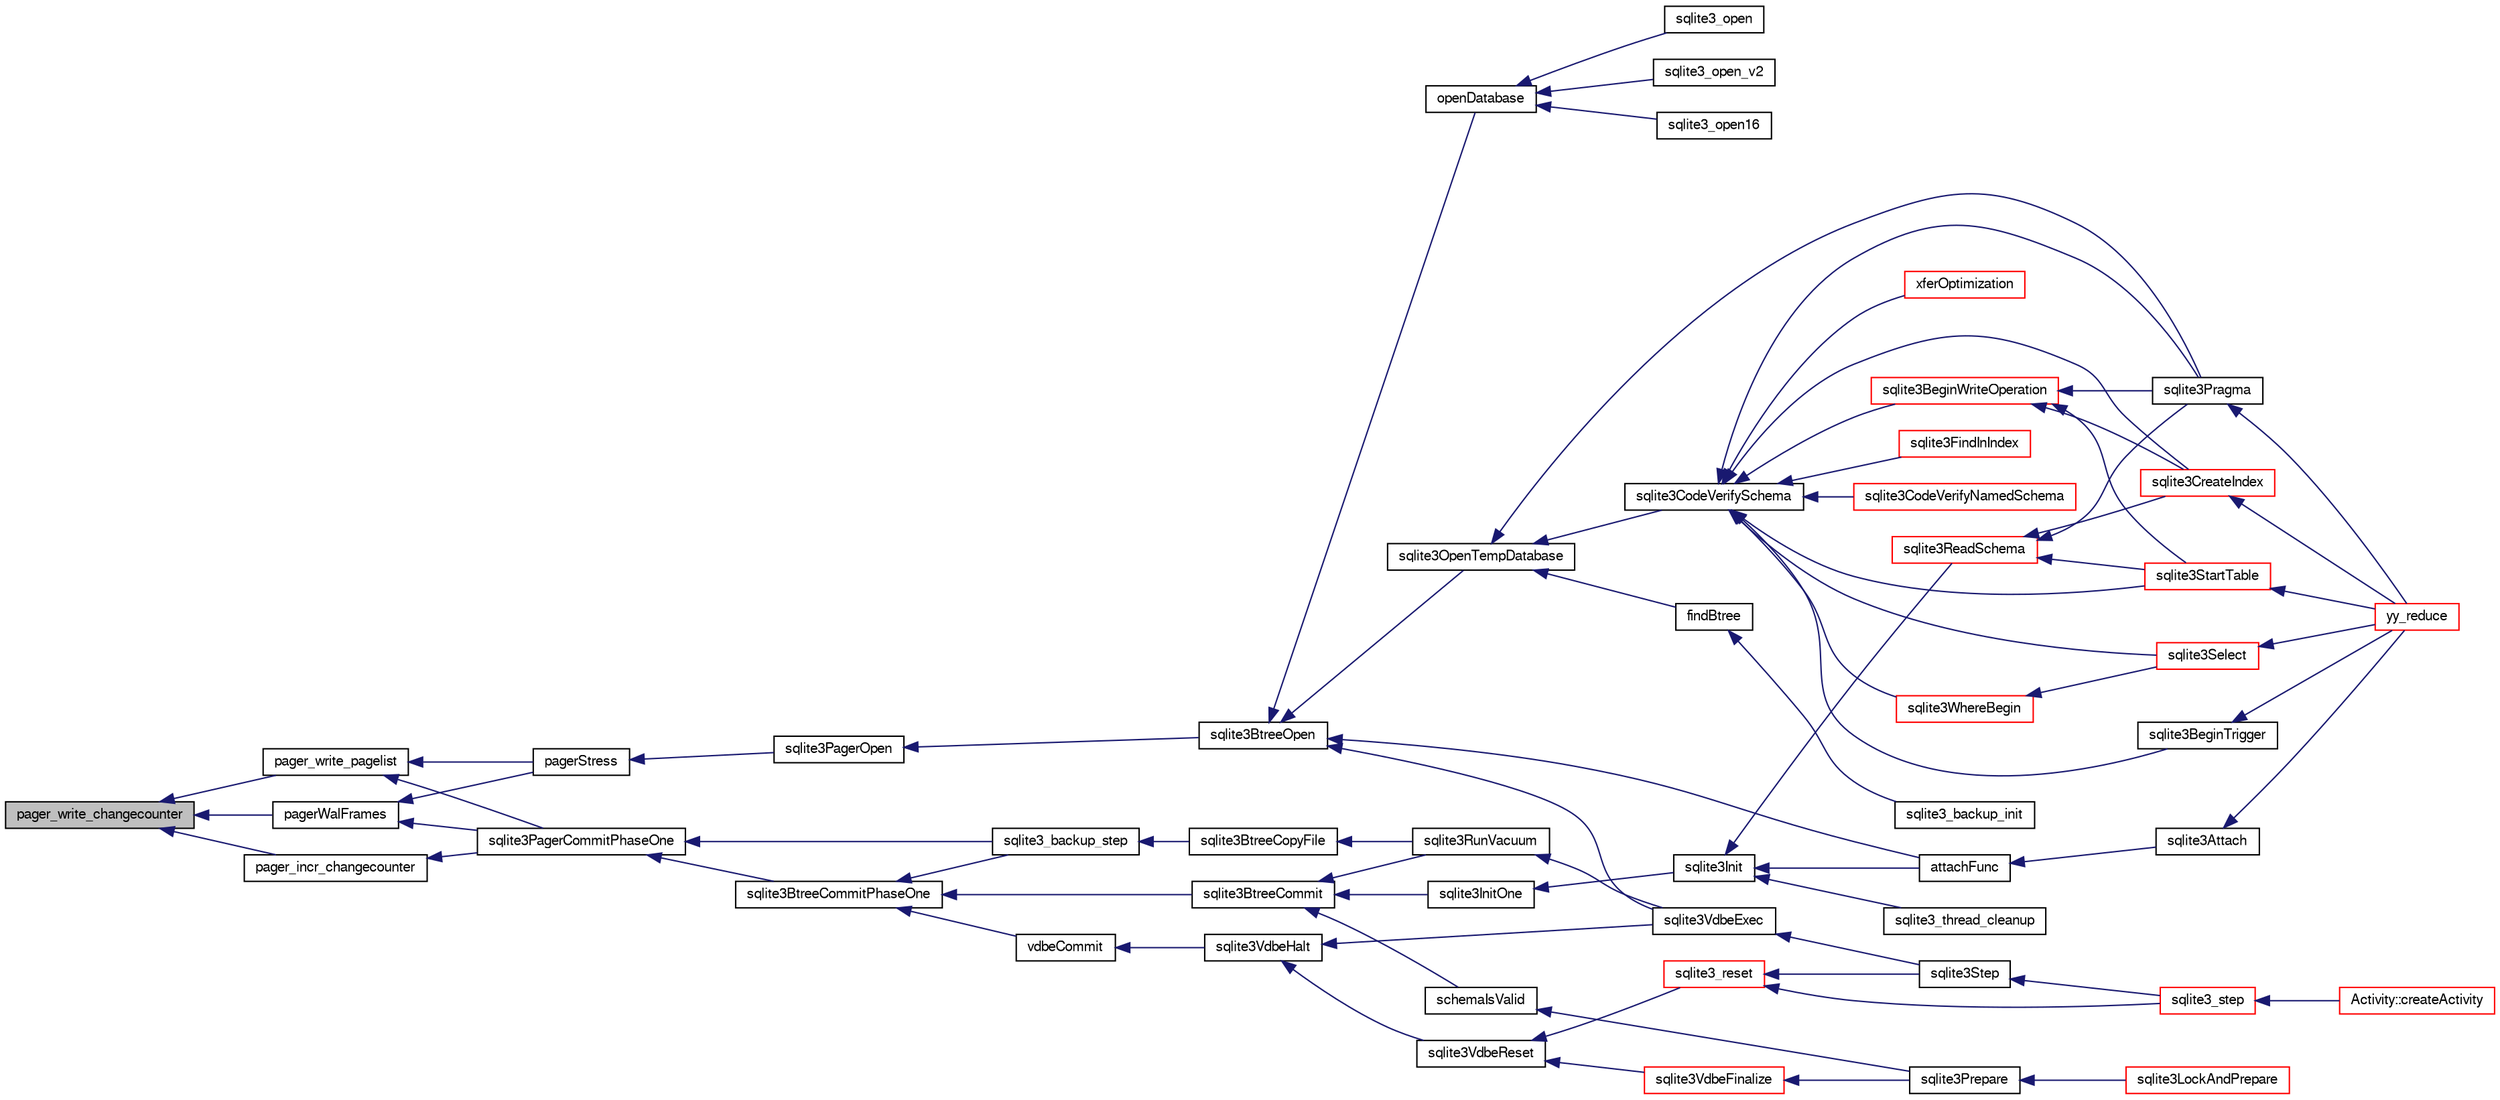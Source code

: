 digraph "pager_write_changecounter"
{
  edge [fontname="FreeSans",fontsize="10",labelfontname="FreeSans",labelfontsize="10"];
  node [fontname="FreeSans",fontsize="10",shape=record];
  rankdir="LR";
  Node197690 [label="pager_write_changecounter",height=0.2,width=0.4,color="black", fillcolor="grey75", style="filled", fontcolor="black"];
  Node197690 -> Node197691 [dir="back",color="midnightblue",fontsize="10",style="solid",fontname="FreeSans"];
  Node197691 [label="pagerWalFrames",height=0.2,width=0.4,color="black", fillcolor="white", style="filled",URL="$sqlite3_8c.html#a1675dba6bfeb50d8aa8a0509103fd004"];
  Node197691 -> Node197692 [dir="back",color="midnightblue",fontsize="10",style="solid",fontname="FreeSans"];
  Node197692 [label="pagerStress",height=0.2,width=0.4,color="black", fillcolor="white", style="filled",URL="$sqlite3_8c.html#abb21a3a371038e9e3e69af0f21a1b386"];
  Node197692 -> Node197693 [dir="back",color="midnightblue",fontsize="10",style="solid",fontname="FreeSans"];
  Node197693 [label="sqlite3PagerOpen",height=0.2,width=0.4,color="black", fillcolor="white", style="filled",URL="$sqlite3_8c.html#a5b4a74e8a1754922c482b7af19b30611"];
  Node197693 -> Node197694 [dir="back",color="midnightblue",fontsize="10",style="solid",fontname="FreeSans"];
  Node197694 [label="sqlite3BtreeOpen",height=0.2,width=0.4,color="black", fillcolor="white", style="filled",URL="$sqlite3_8c.html#a13dcb44dc34af6ce9d38de9c5aa975f9"];
  Node197694 -> Node197695 [dir="back",color="midnightblue",fontsize="10",style="solid",fontname="FreeSans"];
  Node197695 [label="sqlite3VdbeExec",height=0.2,width=0.4,color="black", fillcolor="white", style="filled",URL="$sqlite3_8c.html#a8ce40a614bdc56719c4d642b1e4dfb21"];
  Node197695 -> Node197696 [dir="back",color="midnightblue",fontsize="10",style="solid",fontname="FreeSans"];
  Node197696 [label="sqlite3Step",height=0.2,width=0.4,color="black", fillcolor="white", style="filled",URL="$sqlite3_8c.html#a3f2872e873e2758a4beedad1d5113554"];
  Node197696 -> Node197697 [dir="back",color="midnightblue",fontsize="10",style="solid",fontname="FreeSans"];
  Node197697 [label="sqlite3_step",height=0.2,width=0.4,color="red", fillcolor="white", style="filled",URL="$sqlite3_8h.html#ac1e491ce36b7471eb28387f7d3c74334"];
  Node197697 -> Node197698 [dir="back",color="midnightblue",fontsize="10",style="solid",fontname="FreeSans"];
  Node197698 [label="Activity::createActivity",height=0.2,width=0.4,color="red", fillcolor="white", style="filled",URL="$classActivity.html#a813cc5e52c14ab49b39014c134e3425b"];
  Node197694 -> Node197723 [dir="back",color="midnightblue",fontsize="10",style="solid",fontname="FreeSans"];
  Node197723 [label="attachFunc",height=0.2,width=0.4,color="black", fillcolor="white", style="filled",URL="$sqlite3_8c.html#a69cb751a7da501b9a0aa37e0d7c3eaf7"];
  Node197723 -> Node197724 [dir="back",color="midnightblue",fontsize="10",style="solid",fontname="FreeSans"];
  Node197724 [label="sqlite3Attach",height=0.2,width=0.4,color="black", fillcolor="white", style="filled",URL="$sqlite3_8c.html#ae0907fe0b43cc1b4c7e6a16213e8546f"];
  Node197724 -> Node197725 [dir="back",color="midnightblue",fontsize="10",style="solid",fontname="FreeSans"];
  Node197725 [label="yy_reduce",height=0.2,width=0.4,color="red", fillcolor="white", style="filled",URL="$sqlite3_8c.html#a7c419a9b25711c666a9a2449ef377f14"];
  Node197694 -> Node197956 [dir="back",color="midnightblue",fontsize="10",style="solid",fontname="FreeSans"];
  Node197956 [label="sqlite3OpenTempDatabase",height=0.2,width=0.4,color="black", fillcolor="white", style="filled",URL="$sqlite3_8c.html#aaf3088380b731428b72d3b5777f93755"];
  Node197956 -> Node197900 [dir="back",color="midnightblue",fontsize="10",style="solid",fontname="FreeSans"];
  Node197900 [label="findBtree",height=0.2,width=0.4,color="black", fillcolor="white", style="filled",URL="$sqlite3_8c.html#ab4ee5743b77efd7f8832bf0b9315f973"];
  Node197900 -> Node197901 [dir="back",color="midnightblue",fontsize="10",style="solid",fontname="FreeSans"];
  Node197901 [label="sqlite3_backup_init",height=0.2,width=0.4,color="black", fillcolor="white", style="filled",URL="$sqlite3_8h.html#a9c9aa9e8edeb9910d93148a6621c1097"];
  Node197956 -> Node197957 [dir="back",color="midnightblue",fontsize="10",style="solid",fontname="FreeSans"];
  Node197957 [label="sqlite3CodeVerifySchema",height=0.2,width=0.4,color="black", fillcolor="white", style="filled",URL="$sqlite3_8c.html#ad9d8708d96f8416ec59ebf41c57000f9"];
  Node197957 -> Node197776 [dir="back",color="midnightblue",fontsize="10",style="solid",fontname="FreeSans"];
  Node197776 [label="sqlite3FindInIndex",height=0.2,width=0.4,color="red", fillcolor="white", style="filled",URL="$sqlite3_8c.html#af7d8c56ab0231f44bb5f87b3fafeffb2"];
  Node197957 -> Node197817 [dir="back",color="midnightblue",fontsize="10",style="solid",fontname="FreeSans"];
  Node197817 [label="sqlite3StartTable",height=0.2,width=0.4,color="red", fillcolor="white", style="filled",URL="$sqlite3_8c.html#af49b4395f39d9078a0dda2484c183012"];
  Node197817 -> Node197725 [dir="back",color="midnightblue",fontsize="10",style="solid",fontname="FreeSans"];
  Node197957 -> Node197734 [dir="back",color="midnightblue",fontsize="10",style="solid",fontname="FreeSans"];
  Node197734 [label="sqlite3CreateIndex",height=0.2,width=0.4,color="red", fillcolor="white", style="filled",URL="$sqlite3_8c.html#a8dbe5e590ab6c58a8c45f34f7c81e825"];
  Node197734 -> Node197725 [dir="back",color="midnightblue",fontsize="10",style="solid",fontname="FreeSans"];
  Node197957 -> Node197958 [dir="back",color="midnightblue",fontsize="10",style="solid",fontname="FreeSans"];
  Node197958 [label="sqlite3CodeVerifyNamedSchema",height=0.2,width=0.4,color="red", fillcolor="white", style="filled",URL="$sqlite3_8c.html#a30331e33b8e462cbe3aa83c8bddb8c0e"];
  Node197957 -> Node197959 [dir="back",color="midnightblue",fontsize="10",style="solid",fontname="FreeSans"];
  Node197959 [label="sqlite3BeginWriteOperation",height=0.2,width=0.4,color="red", fillcolor="white", style="filled",URL="$sqlite3_8c.html#a21b1b811bbe305f922244f8913c87f10"];
  Node197959 -> Node197817 [dir="back",color="midnightblue",fontsize="10",style="solid",fontname="FreeSans"];
  Node197959 -> Node197734 [dir="back",color="midnightblue",fontsize="10",style="solid",fontname="FreeSans"];
  Node197959 -> Node197773 [dir="back",color="midnightblue",fontsize="10",style="solid",fontname="FreeSans"];
  Node197773 [label="sqlite3Pragma",height=0.2,width=0.4,color="black", fillcolor="white", style="filled",URL="$sqlite3_8c.html#a111391370f58f8e6a6eca51fd34d62ed"];
  Node197773 -> Node197725 [dir="back",color="midnightblue",fontsize="10",style="solid",fontname="FreeSans"];
  Node197957 -> Node197754 [dir="back",color="midnightblue",fontsize="10",style="solid",fontname="FreeSans"];
  Node197754 [label="xferOptimization",height=0.2,width=0.4,color="red", fillcolor="white", style="filled",URL="$sqlite3_8c.html#ae85c90f7d064fe83f4ed930e708855d2"];
  Node197957 -> Node197773 [dir="back",color="midnightblue",fontsize="10",style="solid",fontname="FreeSans"];
  Node197957 -> Node197774 [dir="back",color="midnightblue",fontsize="10",style="solid",fontname="FreeSans"];
  Node197774 [label="sqlite3Select",height=0.2,width=0.4,color="red", fillcolor="white", style="filled",URL="$sqlite3_8c.html#a2465ee8c956209ba4b272477b7c21a45"];
  Node197774 -> Node197725 [dir="back",color="midnightblue",fontsize="10",style="solid",fontname="FreeSans"];
  Node197957 -> Node197753 [dir="back",color="midnightblue",fontsize="10",style="solid",fontname="FreeSans"];
  Node197753 [label="sqlite3BeginTrigger",height=0.2,width=0.4,color="black", fillcolor="white", style="filled",URL="$sqlite3_8c.html#ac20a731dbd52edec68a09962c7f39a4c"];
  Node197753 -> Node197725 [dir="back",color="midnightblue",fontsize="10",style="solid",fontname="FreeSans"];
  Node197957 -> Node197790 [dir="back",color="midnightblue",fontsize="10",style="solid",fontname="FreeSans"];
  Node197790 [label="sqlite3WhereBegin",height=0.2,width=0.4,color="red", fillcolor="white", style="filled",URL="$sqlite3_8c.html#acad049f5c9a96a8118cffd5e5ce89f7c"];
  Node197790 -> Node197774 [dir="back",color="midnightblue",fontsize="10",style="solid",fontname="FreeSans"];
  Node197956 -> Node197773 [dir="back",color="midnightblue",fontsize="10",style="solid",fontname="FreeSans"];
  Node197694 -> Node197930 [dir="back",color="midnightblue",fontsize="10",style="solid",fontname="FreeSans"];
  Node197930 [label="openDatabase",height=0.2,width=0.4,color="black", fillcolor="white", style="filled",URL="$sqlite3_8c.html#a6a9c3bc3a64234e863413f41db473758"];
  Node197930 -> Node197931 [dir="back",color="midnightblue",fontsize="10",style="solid",fontname="FreeSans"];
  Node197931 [label="sqlite3_open",height=0.2,width=0.4,color="black", fillcolor="white", style="filled",URL="$sqlite3_8h.html#a97ba966ed1acc38409786258268f5f71"];
  Node197930 -> Node197932 [dir="back",color="midnightblue",fontsize="10",style="solid",fontname="FreeSans"];
  Node197932 [label="sqlite3_open_v2",height=0.2,width=0.4,color="black", fillcolor="white", style="filled",URL="$sqlite3_8h.html#a140fe275b6975dc867cea50a65a217c4"];
  Node197930 -> Node197933 [dir="back",color="midnightblue",fontsize="10",style="solid",fontname="FreeSans"];
  Node197933 [label="sqlite3_open16",height=0.2,width=0.4,color="black", fillcolor="white", style="filled",URL="$sqlite3_8h.html#adbc401bb96713f32e553db32f6f3ca33"];
  Node197691 -> Node197961 [dir="back",color="midnightblue",fontsize="10",style="solid",fontname="FreeSans"];
  Node197961 [label="sqlite3PagerCommitPhaseOne",height=0.2,width=0.4,color="black", fillcolor="white", style="filled",URL="$sqlite3_8c.html#a2baf986bff9120486e9acc5951494ea7"];
  Node197961 -> Node197962 [dir="back",color="midnightblue",fontsize="10",style="solid",fontname="FreeSans"];
  Node197962 [label="sqlite3BtreeCommitPhaseOne",height=0.2,width=0.4,color="black", fillcolor="white", style="filled",URL="$sqlite3_8c.html#ae266cba101e64ad99a166f237532e262"];
  Node197962 -> Node197963 [dir="back",color="midnightblue",fontsize="10",style="solid",fontname="FreeSans"];
  Node197963 [label="sqlite3BtreeCommit",height=0.2,width=0.4,color="black", fillcolor="white", style="filled",URL="$sqlite3_8c.html#a8e56ab314556935f9f73080147d26419"];
  Node197963 -> Node197721 [dir="back",color="midnightblue",fontsize="10",style="solid",fontname="FreeSans"];
  Node197721 [label="sqlite3InitOne",height=0.2,width=0.4,color="black", fillcolor="white", style="filled",URL="$sqlite3_8c.html#ac4318b25df65269906b0379251fe9b85"];
  Node197721 -> Node197722 [dir="back",color="midnightblue",fontsize="10",style="solid",fontname="FreeSans"];
  Node197722 [label="sqlite3Init",height=0.2,width=0.4,color="black", fillcolor="white", style="filled",URL="$sqlite3_8c.html#aed74e3dc765631a833f522f425ff5a48"];
  Node197722 -> Node197723 [dir="back",color="midnightblue",fontsize="10",style="solid",fontname="FreeSans"];
  Node197722 -> Node197727 [dir="back",color="midnightblue",fontsize="10",style="solid",fontname="FreeSans"];
  Node197727 [label="sqlite3ReadSchema",height=0.2,width=0.4,color="red", fillcolor="white", style="filled",URL="$sqlite3_8c.html#ac41a97f30334f7d35b2b5713097eca90"];
  Node197727 -> Node197817 [dir="back",color="midnightblue",fontsize="10",style="solid",fontname="FreeSans"];
  Node197727 -> Node197734 [dir="back",color="midnightblue",fontsize="10",style="solid",fontname="FreeSans"];
  Node197727 -> Node197773 [dir="back",color="midnightblue",fontsize="10",style="solid",fontname="FreeSans"];
  Node197722 -> Node197821 [dir="back",color="midnightblue",fontsize="10",style="solid",fontname="FreeSans"];
  Node197821 [label="sqlite3_thread_cleanup",height=0.2,width=0.4,color="black", fillcolor="white", style="filled",URL="$sqlite3_8h.html#a34980c829db84f02e1a1599063469f06"];
  Node197963 -> Node197906 [dir="back",color="midnightblue",fontsize="10",style="solid",fontname="FreeSans"];
  Node197906 [label="schemaIsValid",height=0.2,width=0.4,color="black", fillcolor="white", style="filled",URL="$sqlite3_8c.html#a7c466fe28e7ca6f46b8bf72c46d9738d"];
  Node197906 -> Node197874 [dir="back",color="midnightblue",fontsize="10",style="solid",fontname="FreeSans"];
  Node197874 [label="sqlite3Prepare",height=0.2,width=0.4,color="black", fillcolor="white", style="filled",URL="$sqlite3_8c.html#acb25890858d0bf4b12eb7aae569f0c7b"];
  Node197874 -> Node197875 [dir="back",color="midnightblue",fontsize="10",style="solid",fontname="FreeSans"];
  Node197875 [label="sqlite3LockAndPrepare",height=0.2,width=0.4,color="red", fillcolor="white", style="filled",URL="$sqlite3_8c.html#a5db1ec5589aa2b02c6d979211a8789bd"];
  Node197963 -> Node197881 [dir="back",color="midnightblue",fontsize="10",style="solid",fontname="FreeSans"];
  Node197881 [label="sqlite3RunVacuum",height=0.2,width=0.4,color="black", fillcolor="white", style="filled",URL="$sqlite3_8c.html#a5e83ddc7b3e7e8e79ad5d1fc92de1d2f"];
  Node197881 -> Node197695 [dir="back",color="midnightblue",fontsize="10",style="solid",fontname="FreeSans"];
  Node197962 -> Node197908 [dir="back",color="midnightblue",fontsize="10",style="solid",fontname="FreeSans"];
  Node197908 [label="sqlite3_backup_step",height=0.2,width=0.4,color="black", fillcolor="white", style="filled",URL="$sqlite3_8h.html#a1699b75e98d082eebc465a9e64c35269"];
  Node197908 -> Node197909 [dir="back",color="midnightblue",fontsize="10",style="solid",fontname="FreeSans"];
  Node197909 [label="sqlite3BtreeCopyFile",height=0.2,width=0.4,color="black", fillcolor="white", style="filled",URL="$sqlite3_8c.html#a4d9e19a79f0d5c1dfcef0bd137ae83f9"];
  Node197909 -> Node197881 [dir="back",color="midnightblue",fontsize="10",style="solid",fontname="FreeSans"];
  Node197962 -> Node197964 [dir="back",color="midnightblue",fontsize="10",style="solid",fontname="FreeSans"];
  Node197964 [label="vdbeCommit",height=0.2,width=0.4,color="black", fillcolor="white", style="filled",URL="$sqlite3_8c.html#a5d7f1e0625451b987728f600cfe1b92d"];
  Node197964 -> Node197914 [dir="back",color="midnightblue",fontsize="10",style="solid",fontname="FreeSans"];
  Node197914 [label="sqlite3VdbeHalt",height=0.2,width=0.4,color="black", fillcolor="white", style="filled",URL="$sqlite3_8c.html#a8d1d99703d999190fbc35ecc981cb709"];
  Node197914 -> Node197915 [dir="back",color="midnightblue",fontsize="10",style="solid",fontname="FreeSans"];
  Node197915 [label="sqlite3VdbeReset",height=0.2,width=0.4,color="black", fillcolor="white", style="filled",URL="$sqlite3_8c.html#a315a913742f7267f90d46d41446353b1"];
  Node197915 -> Node197916 [dir="back",color="midnightblue",fontsize="10",style="solid",fontname="FreeSans"];
  Node197916 [label="sqlite3VdbeFinalize",height=0.2,width=0.4,color="red", fillcolor="white", style="filled",URL="$sqlite3_8c.html#af81e0c8d03b71610d3a826469f67bbd4"];
  Node197916 -> Node197874 [dir="back",color="midnightblue",fontsize="10",style="solid",fontname="FreeSans"];
  Node197915 -> Node197923 [dir="back",color="midnightblue",fontsize="10",style="solid",fontname="FreeSans"];
  Node197923 [label="sqlite3_reset",height=0.2,width=0.4,color="red", fillcolor="white", style="filled",URL="$sqlite3_8h.html#a758efebc2e95694959ab0e74b397984c"];
  Node197923 -> Node197696 [dir="back",color="midnightblue",fontsize="10",style="solid",fontname="FreeSans"];
  Node197923 -> Node197697 [dir="back",color="midnightblue",fontsize="10",style="solid",fontname="FreeSans"];
  Node197914 -> Node197695 [dir="back",color="midnightblue",fontsize="10",style="solid",fontname="FreeSans"];
  Node197961 -> Node197908 [dir="back",color="midnightblue",fontsize="10",style="solid",fontname="FreeSans"];
  Node197690 -> Node197965 [dir="back",color="midnightblue",fontsize="10",style="solid",fontname="FreeSans"];
  Node197965 [label="pager_write_pagelist",height=0.2,width=0.4,color="black", fillcolor="white", style="filled",URL="$sqlite3_8c.html#a6287c834edd4d88c1757d45a9d7f7dcc"];
  Node197965 -> Node197692 [dir="back",color="midnightblue",fontsize="10",style="solid",fontname="FreeSans"];
  Node197965 -> Node197961 [dir="back",color="midnightblue",fontsize="10",style="solid",fontname="FreeSans"];
  Node197690 -> Node197966 [dir="back",color="midnightblue",fontsize="10",style="solid",fontname="FreeSans"];
  Node197966 [label="pager_incr_changecounter",height=0.2,width=0.4,color="black", fillcolor="white", style="filled",URL="$sqlite3_8c.html#add9f57a131d488bb6fc49dedc5a4df81"];
  Node197966 -> Node197961 [dir="back",color="midnightblue",fontsize="10",style="solid",fontname="FreeSans"];
}
